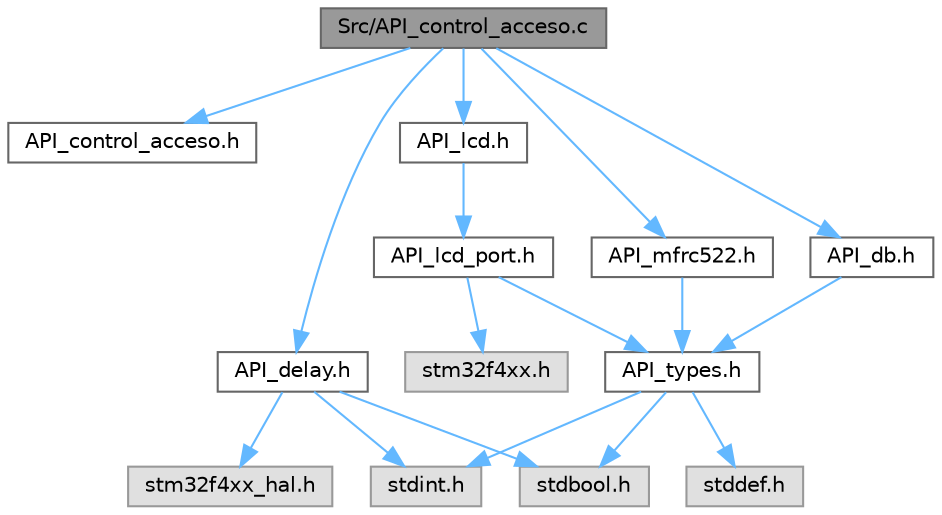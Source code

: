 digraph "Src/API_control_acceso.c"
{
 // LATEX_PDF_SIZE
  bgcolor="transparent";
  edge [fontname=Helvetica,fontsize=10,labelfontname=Helvetica,labelfontsize=10];
  node [fontname=Helvetica,fontsize=10,shape=box,height=0.2,width=0.4];
  Node1 [id="Node000001",label="Src/API_control_acceso.c",height=0.2,width=0.4,color="gray40", fillcolor="grey60", style="filled", fontcolor="black",tooltip="Implementación de funciones públicas definidas en API_control_acceso.h y declaración e implementación..."];
  Node1 -> Node2 [id="edge1_Node000001_Node000002",color="steelblue1",style="solid",tooltip=" "];
  Node2 [id="Node000002",label="API_control_acceso.h",height=0.2,width=0.4,color="grey40", fillcolor="white", style="filled",URL="$_a_p_i__control__acceso_8h.html",tooltip="Módulo que implementa el sistema de control de acceso por rfid. Se encarga de englobar los periférico..."];
  Node1 -> Node3 [id="edge2_Node000001_Node000003",color="steelblue1",style="solid",tooltip=" "];
  Node3 [id="Node000003",label="API_delay.h",height=0.2,width=0.4,color="grey40", fillcolor="white", style="filled",URL="$_a_p_i__delay_8h.html",tooltip="Modulo para manejar retardos no bloqueantes."];
  Node3 -> Node4 [id="edge3_Node000003_Node000004",color="steelblue1",style="solid",tooltip=" "];
  Node4 [id="Node000004",label="stm32f4xx_hal.h",height=0.2,width=0.4,color="grey60", fillcolor="#E0E0E0", style="filled",tooltip=" "];
  Node3 -> Node5 [id="edge4_Node000003_Node000005",color="steelblue1",style="solid",tooltip=" "];
  Node5 [id="Node000005",label="stdint.h",height=0.2,width=0.4,color="grey60", fillcolor="#E0E0E0", style="filled",tooltip=" "];
  Node3 -> Node6 [id="edge5_Node000003_Node000006",color="steelblue1",style="solid",tooltip=" "];
  Node6 [id="Node000006",label="stdbool.h",height=0.2,width=0.4,color="grey60", fillcolor="#E0E0E0", style="filled",tooltip=" "];
  Node1 -> Node7 [id="edge6_Node000001_Node000007",color="steelblue1",style="solid",tooltip=" "];
  Node7 [id="Node000007",label="API_lcd.h",height=0.2,width=0.4,color="grey40", fillcolor="white", style="filled",URL="$_a_p_i__lcd_8h.html",tooltip="Módulo que controla las funcionalidades del display LCD. Utiliza el módulo API_lcd_port para acceder ..."];
  Node7 -> Node8 [id="edge7_Node000007_Node000008",color="steelblue1",style="solid",tooltip=" "];
  Node8 [id="Node000008",label="API_lcd_port.h",height=0.2,width=0.4,color="grey40", fillcolor="white", style="filled",URL="$_a_p_i__lcd__port_8h.html",tooltip=" "];
  Node8 -> Node9 [id="edge8_Node000008_Node000009",color="steelblue1",style="solid",tooltip=" "];
  Node9 [id="Node000009",label="stm32f4xx.h",height=0.2,width=0.4,color="grey60", fillcolor="#E0E0E0", style="filled",tooltip=" "];
  Node8 -> Node10 [id="edge9_Node000008_Node000010",color="steelblue1",style="solid",tooltip=" "];
  Node10 [id="Node000010",label="API_types.h",height=0.2,width=0.4,color="grey40", fillcolor="white", style="filled",URL="$_a_p_i__types_8h.html",tooltip="Inclusión y definición de tipos de datos que son utilizados en otros módulos."];
  Node10 -> Node5 [id="edge10_Node000010_Node000005",color="steelblue1",style="solid",tooltip=" "];
  Node10 -> Node6 [id="edge11_Node000010_Node000006",color="steelblue1",style="solid",tooltip=" "];
  Node10 -> Node11 [id="edge12_Node000010_Node000011",color="steelblue1",style="solid",tooltip=" "];
  Node11 [id="Node000011",label="stddef.h",height=0.2,width=0.4,color="grey60", fillcolor="#E0E0E0", style="filled",tooltip=" "];
  Node1 -> Node12 [id="edge13_Node000001_Node000012",color="steelblue1",style="solid",tooltip=" "];
  Node12 [id="Node000012",label="API_mfrc522.h",height=0.2,width=0.4,color="grey40", fillcolor="white", style="filled",URL="$_a_p_i__mfrc522_8h.html",tooltip=" "];
  Node12 -> Node10 [id="edge14_Node000012_Node000010",color="steelblue1",style="solid",tooltip=" "];
  Node1 -> Node13 [id="edge15_Node000001_Node000013",color="steelblue1",style="solid",tooltip=" "];
  Node13 [id="Node000013",label="API_db.h",height=0.2,width=0.4,color="grey40", fillcolor="white", style="filled",URL="$_a_p_i__db_8h.html",tooltip="Módulo que simula una base de datos. Implementa una interfaz pública para que la aplicación que lo ut..."];
  Node13 -> Node10 [id="edge16_Node000013_Node000010",color="steelblue1",style="solid",tooltip=" "];
}
